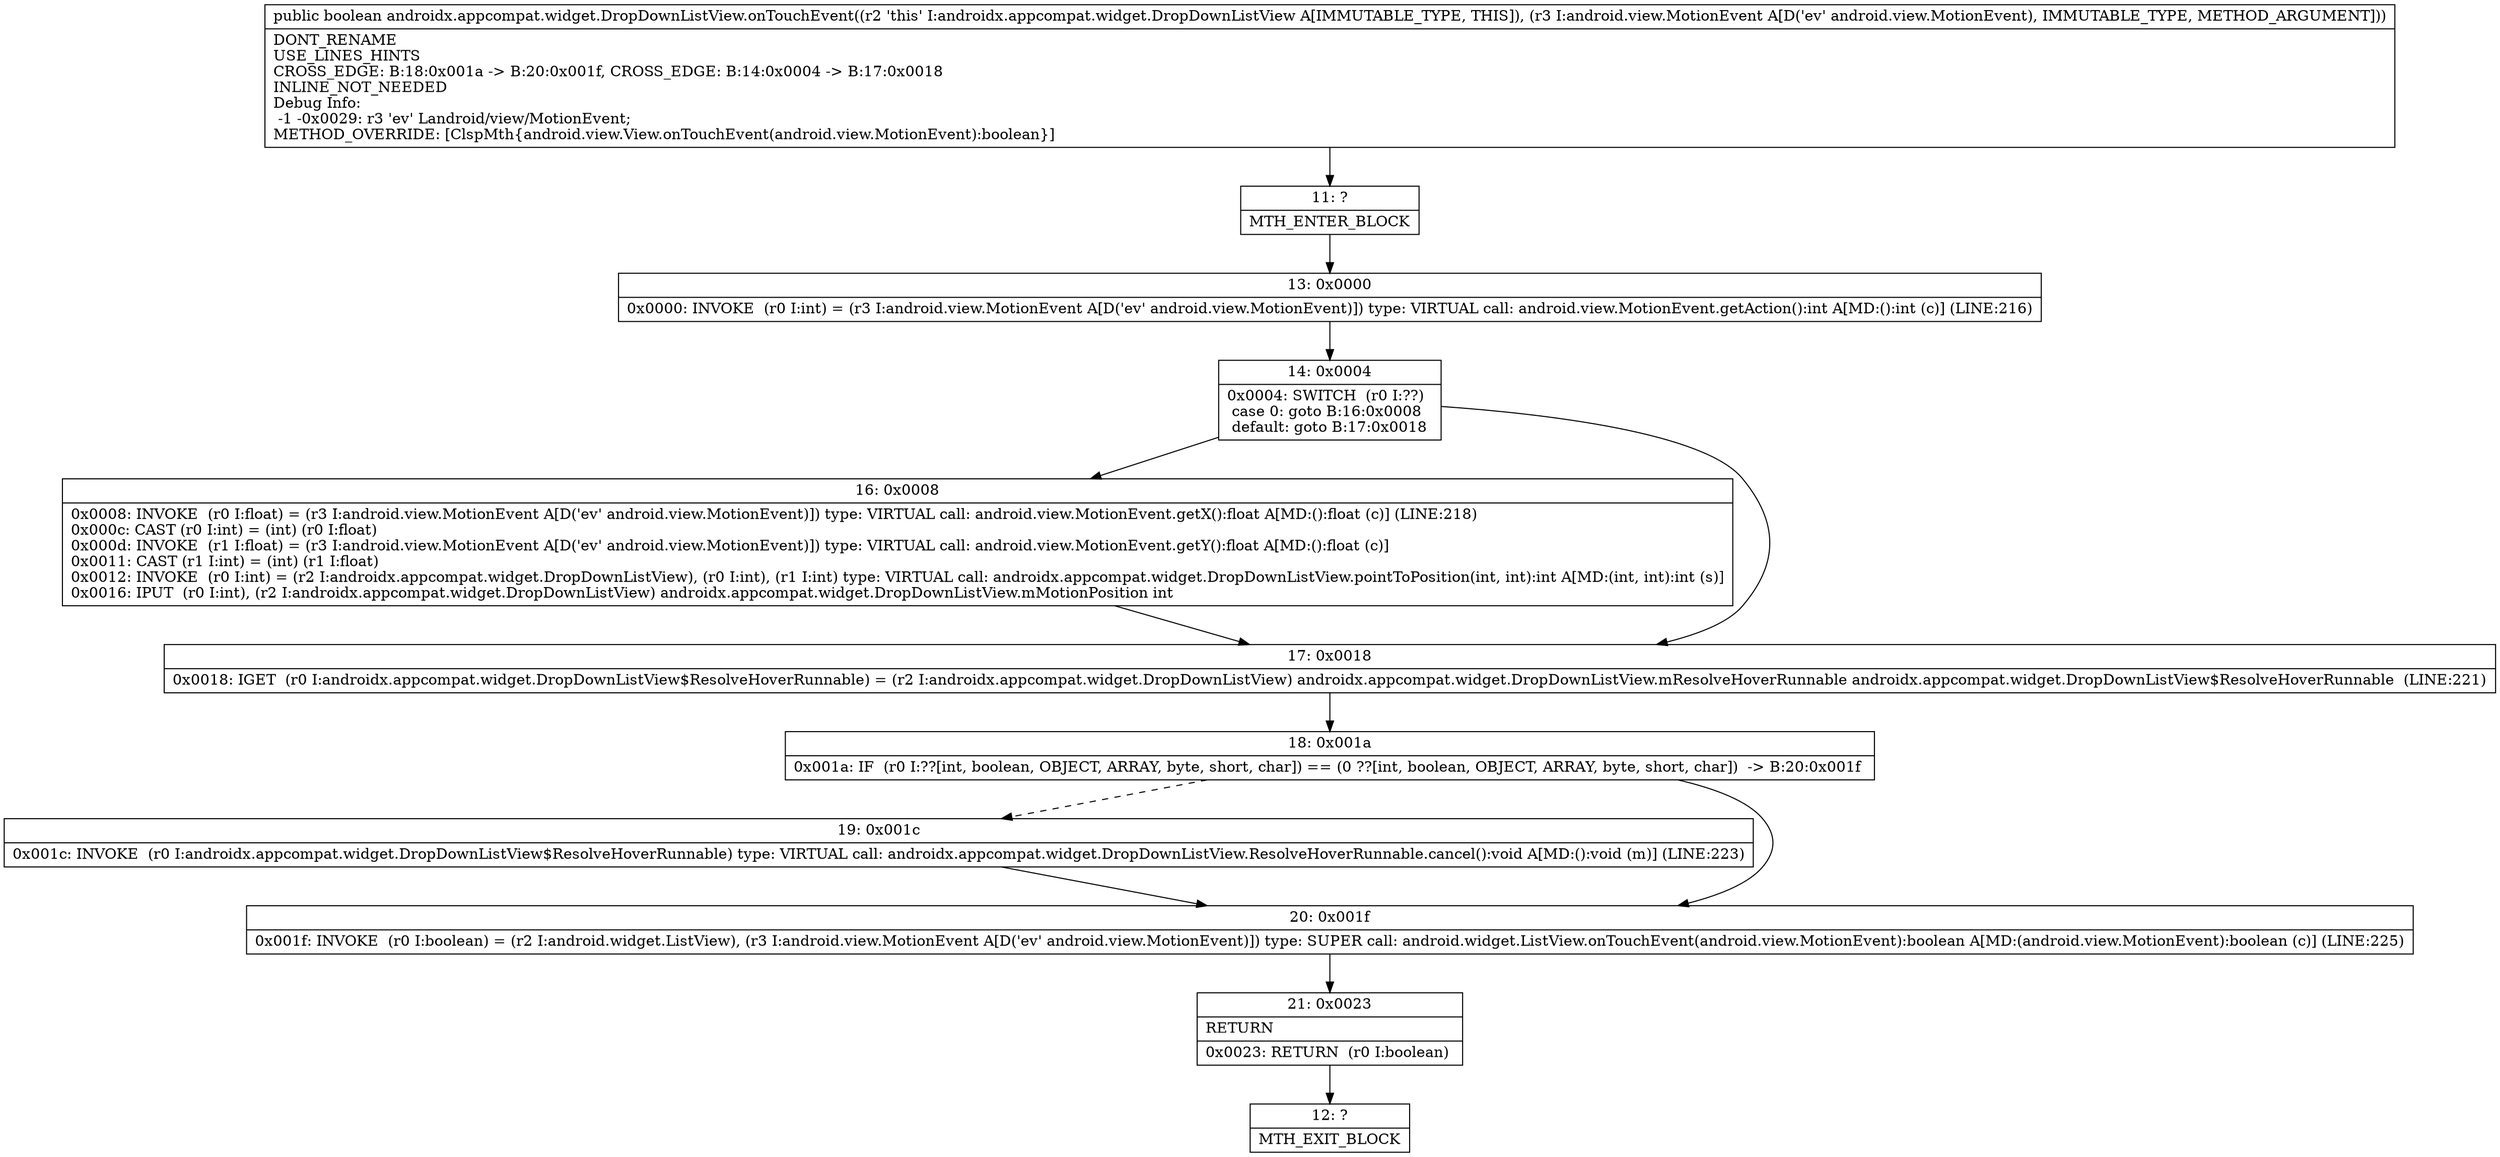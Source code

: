 digraph "CFG forandroidx.appcompat.widget.DropDownListView.onTouchEvent(Landroid\/view\/MotionEvent;)Z" {
Node_11 [shape=record,label="{11\:\ ?|MTH_ENTER_BLOCK\l}"];
Node_13 [shape=record,label="{13\:\ 0x0000|0x0000: INVOKE  (r0 I:int) = (r3 I:android.view.MotionEvent A[D('ev' android.view.MotionEvent)]) type: VIRTUAL call: android.view.MotionEvent.getAction():int A[MD:():int (c)] (LINE:216)\l}"];
Node_14 [shape=record,label="{14\:\ 0x0004|0x0004: SWITCH  (r0 I:??)\l case 0: goto B:16:0x0008\l default: goto B:17:0x0018 \l}"];
Node_16 [shape=record,label="{16\:\ 0x0008|0x0008: INVOKE  (r0 I:float) = (r3 I:android.view.MotionEvent A[D('ev' android.view.MotionEvent)]) type: VIRTUAL call: android.view.MotionEvent.getX():float A[MD:():float (c)] (LINE:218)\l0x000c: CAST (r0 I:int) = (int) (r0 I:float) \l0x000d: INVOKE  (r1 I:float) = (r3 I:android.view.MotionEvent A[D('ev' android.view.MotionEvent)]) type: VIRTUAL call: android.view.MotionEvent.getY():float A[MD:():float (c)]\l0x0011: CAST (r1 I:int) = (int) (r1 I:float) \l0x0012: INVOKE  (r0 I:int) = (r2 I:androidx.appcompat.widget.DropDownListView), (r0 I:int), (r1 I:int) type: VIRTUAL call: androidx.appcompat.widget.DropDownListView.pointToPosition(int, int):int A[MD:(int, int):int (s)]\l0x0016: IPUT  (r0 I:int), (r2 I:androidx.appcompat.widget.DropDownListView) androidx.appcompat.widget.DropDownListView.mMotionPosition int \l}"];
Node_17 [shape=record,label="{17\:\ 0x0018|0x0018: IGET  (r0 I:androidx.appcompat.widget.DropDownListView$ResolveHoverRunnable) = (r2 I:androidx.appcompat.widget.DropDownListView) androidx.appcompat.widget.DropDownListView.mResolveHoverRunnable androidx.appcompat.widget.DropDownListView$ResolveHoverRunnable  (LINE:221)\l}"];
Node_18 [shape=record,label="{18\:\ 0x001a|0x001a: IF  (r0 I:??[int, boolean, OBJECT, ARRAY, byte, short, char]) == (0 ??[int, boolean, OBJECT, ARRAY, byte, short, char])  \-\> B:20:0x001f \l}"];
Node_19 [shape=record,label="{19\:\ 0x001c|0x001c: INVOKE  (r0 I:androidx.appcompat.widget.DropDownListView$ResolveHoverRunnable) type: VIRTUAL call: androidx.appcompat.widget.DropDownListView.ResolveHoverRunnable.cancel():void A[MD:():void (m)] (LINE:223)\l}"];
Node_20 [shape=record,label="{20\:\ 0x001f|0x001f: INVOKE  (r0 I:boolean) = (r2 I:android.widget.ListView), (r3 I:android.view.MotionEvent A[D('ev' android.view.MotionEvent)]) type: SUPER call: android.widget.ListView.onTouchEvent(android.view.MotionEvent):boolean A[MD:(android.view.MotionEvent):boolean (c)] (LINE:225)\l}"];
Node_21 [shape=record,label="{21\:\ 0x0023|RETURN\l|0x0023: RETURN  (r0 I:boolean) \l}"];
Node_12 [shape=record,label="{12\:\ ?|MTH_EXIT_BLOCK\l}"];
MethodNode[shape=record,label="{public boolean androidx.appcompat.widget.DropDownListView.onTouchEvent((r2 'this' I:androidx.appcompat.widget.DropDownListView A[IMMUTABLE_TYPE, THIS]), (r3 I:android.view.MotionEvent A[D('ev' android.view.MotionEvent), IMMUTABLE_TYPE, METHOD_ARGUMENT]))  | DONT_RENAME\lUSE_LINES_HINTS\lCROSS_EDGE: B:18:0x001a \-\> B:20:0x001f, CROSS_EDGE: B:14:0x0004 \-\> B:17:0x0018\lINLINE_NOT_NEEDED\lDebug Info:\l  \-1 \-0x0029: r3 'ev' Landroid\/view\/MotionEvent;\lMETHOD_OVERRIDE: [ClspMth\{android.view.View.onTouchEvent(android.view.MotionEvent):boolean\}]\l}"];
MethodNode -> Node_11;Node_11 -> Node_13;
Node_13 -> Node_14;
Node_14 -> Node_16;
Node_14 -> Node_17;
Node_16 -> Node_17;
Node_17 -> Node_18;
Node_18 -> Node_19[style=dashed];
Node_18 -> Node_20;
Node_19 -> Node_20;
Node_20 -> Node_21;
Node_21 -> Node_12;
}

